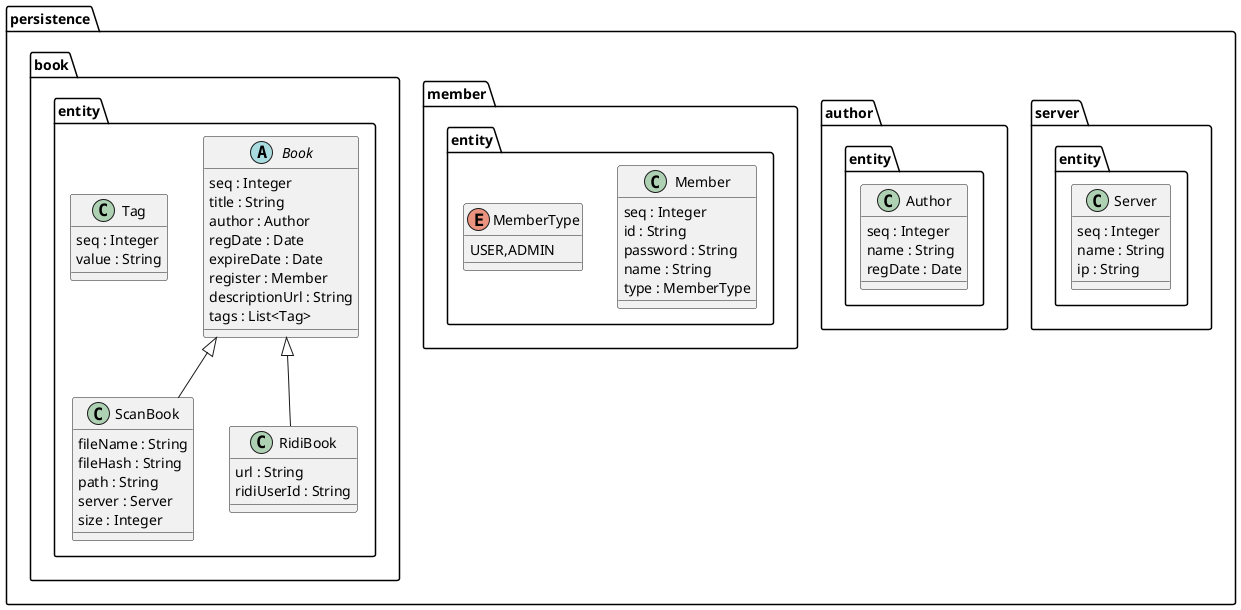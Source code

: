 @startuml


package persistence.server.entity{

    class Server{
    seq : Integer
    name : String
    ip : String
    }

}

package persistence.author.entity{
    class Author{
        seq : Integer
        name : String
        regDate : Date
    }
}

package persistence.member.entity{
class Member {
    seq : Integer
    id : String
    password : String
    name : String
    type : MemberType
}

enum MemberType{
   USER,ADMIN
}
}
package persistence.book.entity {
abstract class Book{
    seq : Integer
    title : String
    author : Author
    regDate : Date
    expireDate : Date
    register : Member
    descriptionUrl : String
    tags : List<Tag>
}

class Tag {
    seq : Integer
    value : String
}
Book <|-- ScanBook
Book <|-- RidiBook

class ScanBook{
    fileName : String
    fileHash : String
    path : String
    server : Server
    size : Integer
}

class RidiBook{
    url : String
    ridiUserId : String
}
}

@enduml